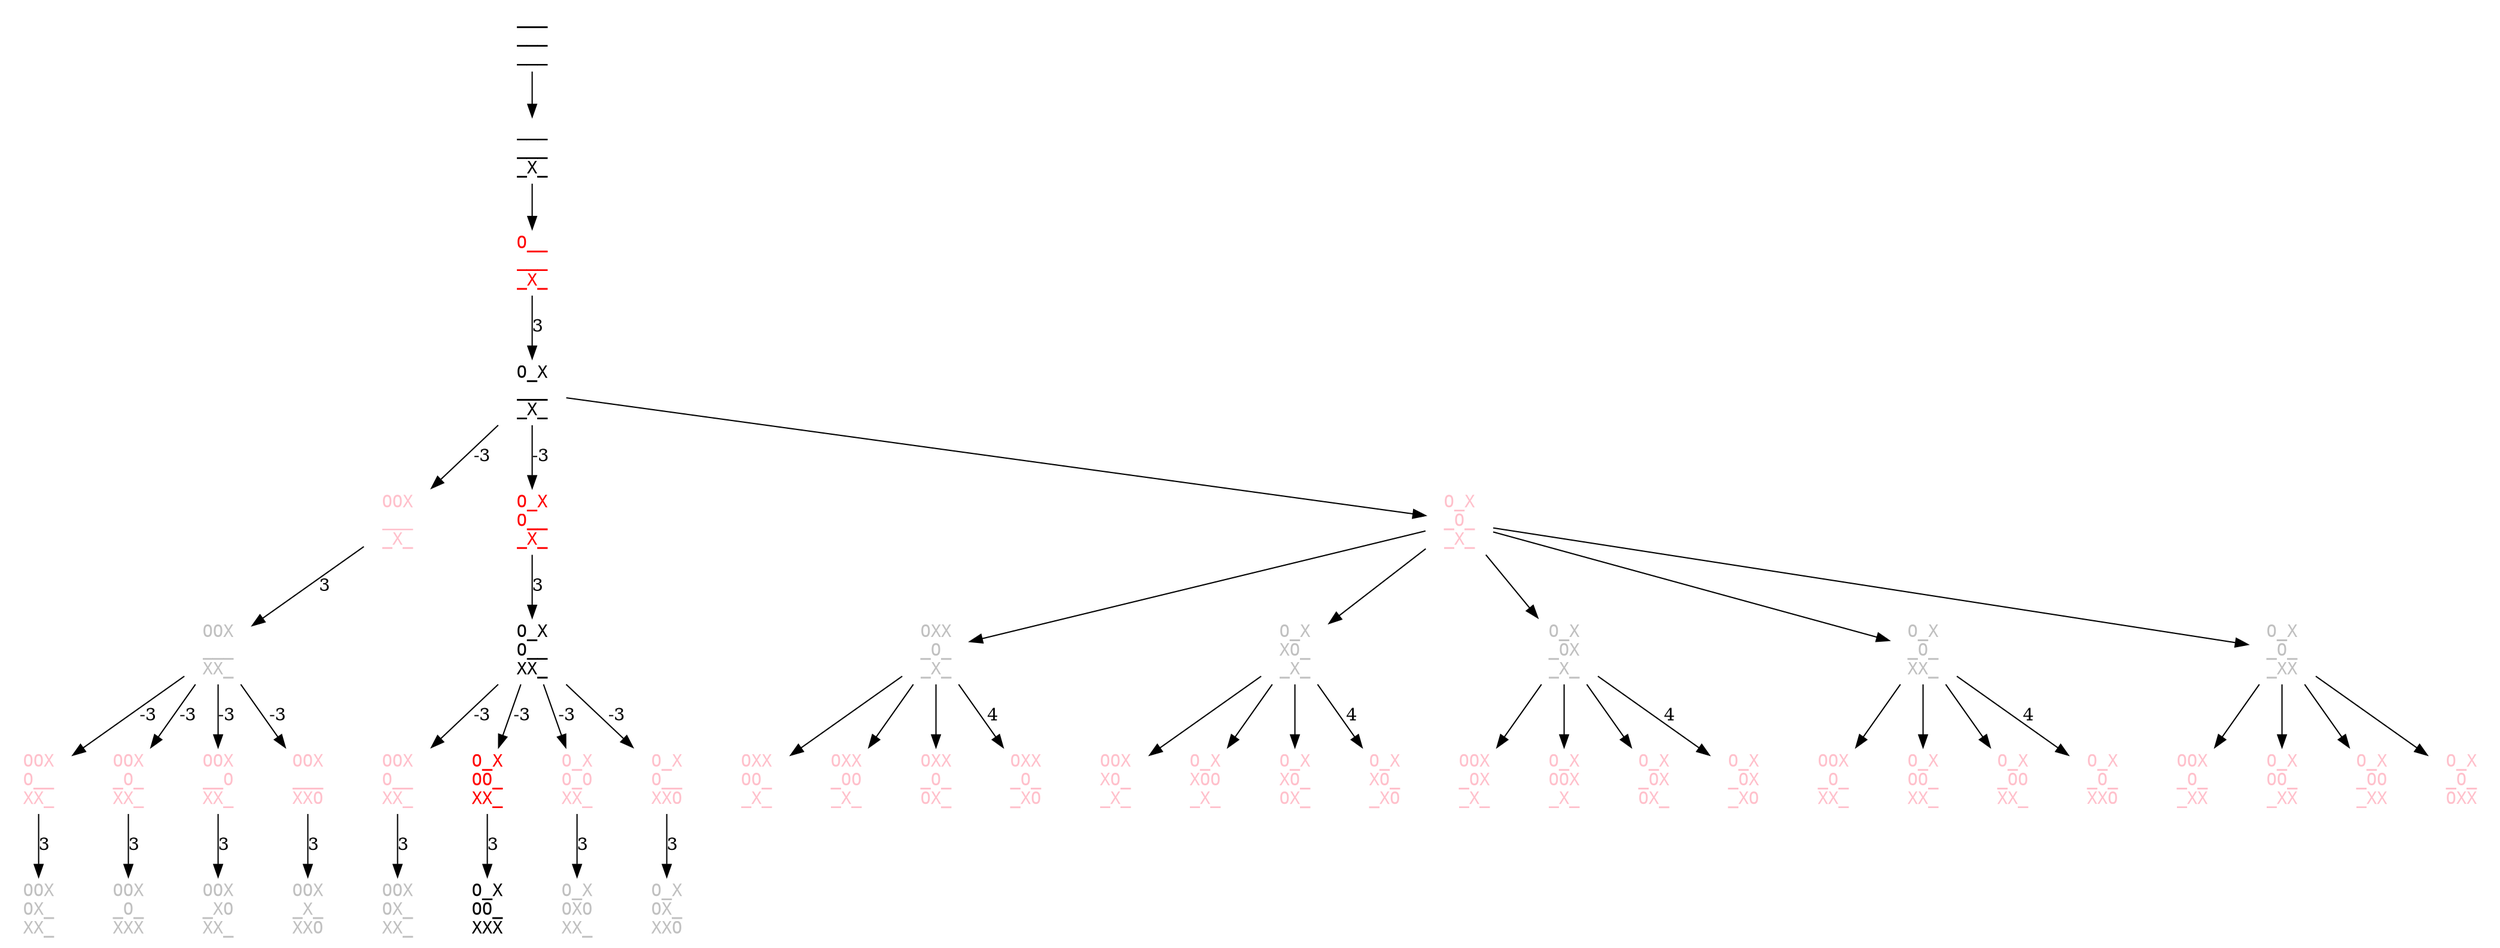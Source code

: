 digraph G {
  Empty [fontname="mono" fontcolor="black" shape=none label="___\n___\n___"];
  M7 [fontname="mono" fontcolor="black" shape=none label="___\n___\n_X_"];
  Empty -> M7;
  A70 [fontname="mono" fontcolor="red" shape=none label="O__\n___\n_X_"];
  M7 -> A70;
  M702 [fontname="mono" fontcolor="black" shape=none label="O_X\n___\n_X_"];
  A70 -> M702 [label="3"];
  a7021 [fontname="mono" fontcolor="pink" shape=none label="OOX\n___\n_X_"];
  M702 -> a7021 [label="-3"];
  m70216 [fontname="mono" fontcolor="grey" shape=none label="OOX\n___\nXX_"];
  a7021 -> m70216 [label="3"];
  a702163 [fontname="mono" fontcolor="pink" shape=none label="OOX\nO__\nXX_"];
  m70216 -> a702163 [label="-3"];
  m7021634 [fontname="mono" fontcolor="grey" shape=none label="OOX\nOX_\nXX_"];
  a702163 -> m7021634 [label="3"];
  a702164 [fontname="mono" fontcolor="pink" shape=none label="OOX\n_O_\nXX_"];
  m70216 -> a702164 [label="-3"];
  m7021648 [fontname="mono" fontcolor="grey" shape=none label="OOX\n_O_\nXXX"];
  a702164 ->m7021648 [label="3"];
  a702165 [fontname="mono" fontcolor="pink" shape=none label="OOX\n__O\nXX_"];
  m70216 -> a702165 [label="-3"];
  m7021654 [fontname="mono" fontcolor="grey" shape=none label="OOX\n_XO\nXX_"];
  a702165 -> m7021654 [label="3"];
  a702168 [fontname="mono" fontcolor="pink" shape=none label="OOX\n___\nXXO"];
  m70216 -> a702168 [label="-3"];
  m7021684 [fontname="mono" fontcolor="grey" shape=none label="OOX\n_X_\nXXO"];
  a702168 -> m7021684 [label="3"];

  A7023 [fontname="mono" fontcolor="red" shape=none label="O_X\nO__\n_X_"];
  M702 -> A7023 [label="-3"];
  M70236 [fontname="mono" fontcolor="black" shape=none label="O_X\nO__\nXX_"];
  A7023 -> M70236 [label="3"];
  a702361 [fontname="mono" fontcolor="pink" shape=none label="OOX\nO__\nXX_"];
  M70236 -> a702361 [label="-3"];
  m7023614 [fontname="mono" fontcolor="grey" shape=none label="OOX\nOX_\nXX_"];
  a702361 -> m7023614 [label="3"];
  A702364 [fontname="mono" fontcolor="red" shape=none label="O_X\nOO_\nXX_"];
  M70236 -> A702364 [label="-3"];
  M7023648 [fontname="mono" fontcolor="black" shape=none label="O_X\nOO_\nXXX"];
  A702364 -> M7023648 [label="3"];
  a702365 [fontname="mono" fontcolor="pink" shape=none label="O_X\nO_O\nXX_"];
  M70236 -> a702365 [label="-3"];
  m7023654 [fontname="mono" fontcolor="grey" shape=none label="O_X\nOXO\nXX_"];
  a702365 -> m7023654 [label="3"];
  a702368 [fontname="mono" fontcolor="pink" shape=none label="O_X\nO__\nXXO"];
  M70236 -> a702368 [label="-3"];
  m7023684 [fontname="mono" fontcolor="grey" shape=none label="O_X\nOX_\nXXO"];
  a702368 -> m7023684 [label="3"];

  a7024 [fontname="mono" fontcolor="pink" shape=none label="O_X\n_O_\n_X_"];
  M702 -> a7024;
  m70241 [fontname="mono" fontcolor="grey" shape=none label="OXX\n_O_\n_X_"];
  a7024 -> m70241;
  a702413 [fontname="mono" fontcolor="pink" shape=none label="OXX\nOO_\n_X_"];
  m70241 -> a702413;
  a702415 [fontname="mono" fontcolor="pink" shape=none label="OXX\n_OO\n_X_"];
  m70241 -> a702415;
  a702416 [fontname="mono" fontcolor="pink" shape=none label="OXX\n_O_\nOX_"];
  m70241 -> a702416;
  a702418 [fontname="mono" fontcolor="pink" shape=none label="OXX\n_O_\n_XO"];
  m70241 -> a702418 [label="4"];
  m70243 [fontname="mono" fontcolor="grey" shape=none label="O_X\nXO_\n_X_"];
  a7024 -> m70243;
  a702431 [fontname="mono" fontcolor="pink" shape=none label="OOX\nXO_\n_X_"];
  m70243 -> a702431;
  a702435 [fontname="mono" fontcolor="pink" shape=none label="O_X\nXOO\n_X_"];
  m70243 -> a702435;
  a702436 [fontname="mono" fontcolor="pink" shape=none label="O_X\nXO_\nOX_"];
  m70243 -> a702436;
  a702438 [fontname="mono" fontcolor="pink" shape=none label="O_X\nXO_\n_XO"];
  m70243 -> a702438 [label="4"];
  m70245 [fontname="mono" fontcolor="grey" shape=none label="O_X\n_OX\n_X_"];
  a7024 -> m70245;
  a702451 [fontname="mono" fontcolor="pink" shape=none label="OOX\n_OX\n_X_"];
  m70245 -> a702451;
  a702453 [fontname="mono" fontcolor="pink" shape=none label="O_X\nOOX\n_X_"];
  m70245 -> a702453;
  a702456 [fontname="mono" fontcolor="pink" shape=none label="O_X\n_OX\nOX_"];
  m70245 -> a702456;
  a702458 [fontname="mono" fontcolor="pink" shape=none label="O_X\n_OX\n_XO"];
  m70245 -> a702458 [label="4"];
  m70246 [fontname="mono" fontcolor="grey" shape=none label="O_X\n_O_\nXX_"];
  a7024 -> m70246;
  a702461 [fontname="mono" fontcolor="pink" shape=none label="OOX\n_O_\nXX_"];
  m70246 -> a702461;
  a702463 [fontname="mono" fontcolor="pink" shape=none label="O_X\nOO_\nXX_"];
  m70246 -> a702463;
  a702465 [fontname="mono" fontcolor="pink" shape=none label="O_X\n_OO\nXX_"];
  m70246 -> a702465;
  a702468 [fontname="mono" fontcolor="pink" shape=none label="O_X\n_O_\nXXO"];
  m70246 -> a702468 [label="4"];
  m70248 [fontname="mono" fontcolor="grey" shape=none label="O_X\n_O_\n_XX"];
  a7024 -> m70248;
  a702481 [fontname="mono" fontcolor="pink" shape=none label="OOX\n_O_\n_XX"];
  m70248 -> a702481;
  a702483 [fontname="mono" fontcolor="pink" shape=none label="O_X\nOO_\n_XX"];
  m70248 -> a702483;
  a702485 [fontname="mono" fontcolor="pink" shape=none label="O_X\n_OO\n_XX"];
  m70248 -> a702485;
  a702486 [fontname="mono" fontcolor="pink" shape=none label="O_X\n_O_\nOXX"];
  m70248 -> a702486;
}

